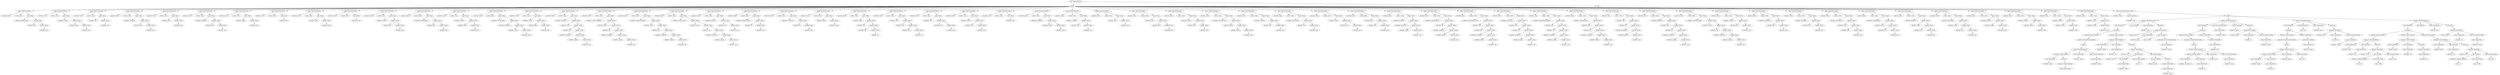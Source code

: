 digraph {
n0 [label="root (CompilationUnit)"];
n1 [label="imports"];
n0 -> n1;
n2 [label="import (ImportDeclaration)"];
n1 -> n2;
n3 [label="isAsterisk='true'"];
n2 -> n3;
n4 [label="isStatic='false'"];
n2 -> n4;
n5 [label="name (Name)"];
n2 -> n5;
n6 [label="identifier='BindException'"];
n5 -> n6;
n7 [label="qualifier (Name)"];
n5 -> n7;
n8 [label="identifier='net'"];
n7 -> n8;
n9 [label="qualifier (Name)"];
n7 -> n9;
n10 [label="identifier='java'"];
n9 -> n10;
n11 [label="import (ImportDeclaration)"];
n1 -> n11;
n12 [label="isAsterisk='true'"];
n11 -> n12;
n13 [label="isStatic='true'"];
n11 -> n13;
n14 [label="name (Name)"];
n11 -> n14;
n15 [label="identifier='System'"];
n14 -> n15;
n16 [label="qualifier (Name)"];
n14 -> n16;
n17 [label="identifier='lang'"];
n16 -> n17;
n18 [label="qualifier (Name)"];
n16 -> n18;
n19 [label="identifier='java'"];
n18 -> n19;
n20 [label="import (ImportDeclaration)"];
n1 -> n20;
n21 [label="isAsterisk='true'"];
n20 -> n21;
n22 [label="isStatic='false'"];
n20 -> n22;
n23 [label="name (Name)"];
n20 -> n23;
n24 [label="identifier='util'"];
n23 -> n24;
n25 [label="qualifier (Name)"];
n23 -> n25;
n26 [label="identifier='java'"];
n25 -> n26;
n27 [label="import (ImportDeclaration)"];
n1 -> n27;
n28 [label="isAsterisk='false'"];
n27 -> n28;
n29 [label="isStatic='false'"];
n27 -> n29;
n30 [label="name (Name)"];
n27 -> n30;
n31 [label="identifier='LinkedList'"];
n30 -> n31;
n32 [label="qualifier (Name)"];
n30 -> n32;
n33 [label="identifier='util'"];
n32 -> n33;
n34 [label="qualifier (Name)"];
n32 -> n34;
n35 [label="identifier='java'"];
n34 -> n35;
n36 [label="import (ImportDeclaration)"];
n1 -> n36;
n37 [label="isAsterisk='true'"];
n36 -> n37;
n38 [label="isStatic='false'"];
n36 -> n38;
n39 [label="name (Name)"];
n36 -> n39;
n40 [label="identifier='net'"];
n39 -> n40;
n41 [label="qualifier (Name)"];
n39 -> n41;
n42 [label="identifier='java'"];
n41 -> n42;
n43 [label="import (ImportDeclaration)"];
n1 -> n43;
n44 [label="isAsterisk='true'"];
n43 -> n44;
n45 [label="isStatic='false'"];
n43 -> n45;
n46 [label="name (Name)"];
n43 -> n46;
n47 [label="identifier='LinkedList'"];
n46 -> n47;
n48 [label="qualifier (Name)"];
n46 -> n48;
n49 [label="identifier='util'"];
n48 -> n49;
n50 [label="qualifier (Name)"];
n48 -> n50;
n51 [label="identifier='java'"];
n50 -> n51;
n52 [label="import (ImportDeclaration)"];
n1 -> n52;
n53 [label="isAsterisk='true'"];
n52 -> n53;
n54 [label="isStatic='false'"];
n52 -> n54;
n55 [label="name (Name)"];
n52 -> n55;
n56 [label="identifier='applet'"];
n55 -> n56;
n57 [label="qualifier (Name)"];
n55 -> n57;
n58 [label="identifier='java'"];
n57 -> n58;
n59 [label="import (ImportDeclaration)"];
n1 -> n59;
n60 [label="isAsterisk='true'"];
n59 -> n60;
n61 [label="isStatic='false'"];
n59 -> n61;
n62 [label="name (Name)"];
n59 -> n62;
n63 [label="identifier='java'"];
n62 -> n63;
n64 [label="import (ImportDeclaration)"];
n1 -> n64;
n65 [label="isAsterisk='true'"];
n64 -> n65;
n66 [label="isStatic='false'"];
n64 -> n66;
n67 [label="name (Name)"];
n64 -> n67;
n68 [label="identifier='tools'"];
n67 -> n68;
n69 [label="qualifier (Name)"];
n67 -> n69;
n70 [label="identifier='javax'"];
n69 -> n70;
n71 [label="import (ImportDeclaration)"];
n1 -> n71;
n72 [label="isAsterisk='true'"];
n71 -> n72;
n73 [label="isStatic='false'"];
n71 -> n73;
n74 [label="name (Name)"];
n71 -> n74;
n75 [label="identifier='javax'"];
n74 -> n75;
n76 [label="import (ImportDeclaration)"];
n1 -> n76;
n77 [label="isAsterisk='false'"];
n76 -> n77;
n78 [label="isStatic='false'"];
n76 -> n78;
n79 [label="name (Name)"];
n76 -> n79;
n80 [label="identifier='Socket'"];
n79 -> n80;
n81 [label="qualifier (Name)"];
n79 -> n81;
n82 [label="identifier='net'"];
n81 -> n82;
n83 [label="qualifier (Name)"];
n81 -> n83;
n84 [label="identifier='java'"];
n83 -> n84;
n85 [label="import (ImportDeclaration)"];
n1 -> n85;
n86 [label="isAsterisk='false'"];
n85 -> n86;
n87 [label="isStatic='false'"];
n85 -> n87;
n88 [label="name (Name)"];
n85 -> n88;
n89 [label="identifier='BindException'"];
n88 -> n89;
n90 [label="qualifier (Name)"];
n88 -> n90;
n91 [label="identifier='net'"];
n90 -> n91;
n92 [label="qualifier (Name)"];
n90 -> n92;
n93 [label="identifier='java'"];
n92 -> n93;
n94 [label="import (ImportDeclaration)"];
n1 -> n94;
n95 [label="isAsterisk='true'"];
n94 -> n95;
n96 [label="isStatic='true'"];
n94 -> n96;
n97 [label="name (Name)"];
n94 -> n97;
n98 [label="identifier='System'"];
n97 -> n98;
n99 [label="qualifier (Name)"];
n97 -> n99;
n100 [label="identifier='lang'"];
n99 -> n100;
n101 [label="qualifier (Name)"];
n99 -> n101;
n102 [label="identifier='java'"];
n101 -> n102;
n103 [label="import (ImportDeclaration)"];
n1 -> n103;
n104 [label="isAsterisk='false'"];
n103 -> n104;
n105 [label="isStatic='false'"];
n103 -> n105;
n106 [label="name (Name)"];
n103 -> n106;
n107 [label="identifier='LazyInputMap'"];
n106 -> n107;
n108 [label="qualifier (Name)"];
n106 -> n108;
n109 [label="identifier='UIDefaults'"];
n108 -> n109;
n110 [label="qualifier (Name)"];
n108 -> n110;
n111 [label="identifier='swing'"];
n110 -> n111;
n112 [label="qualifier (Name)"];
n110 -> n112;
n113 [label="identifier='javax'"];
n112 -> n113;
n114 [label="import (ImportDeclaration)"];
n1 -> n114;
n115 [label="isAsterisk='true'"];
n114 -> n115;
n116 [label="isStatic='true'"];
n114 -> n116;
n117 [label="name (Name)"];
n114 -> n117;
n118 [label="identifier='String'"];
n117 -> n118;
n119 [label="qualifier (Name)"];
n117 -> n119;
n120 [label="identifier='lang'"];
n119 -> n120;
n121 [label="qualifier (Name)"];
n119 -> n121;
n122 [label="identifier='java'"];
n121 -> n122;
n123 [label="import (ImportDeclaration)"];
n1 -> n123;
n124 [label="isAsterisk='false'"];
n123 -> n124;
n125 [label="isStatic='false'"];
n123 -> n125;
n126 [label="name (Name)"];
n123 -> n126;
n127 [label="identifier='BlockStmt'"];
n126 -> n127;
n128 [label="qualifier (Name)"];
n126 -> n128;
n129 [label="identifier='stmt'"];
n128 -> n129;
n130 [label="qualifier (Name)"];
n128 -> n130;
n131 [label="identifier='ast'"];
n130 -> n131;
n132 [label="qualifier (Name)"];
n130 -> n132;
n133 [label="identifier='javaparser'"];
n132 -> n133;
n134 [label="qualifier (Name)"];
n132 -> n134;
n135 [label="identifier='github'"];
n134 -> n135;
n136 [label="qualifier (Name)"];
n134 -> n136;
n137 [label="identifier='com'"];
n136 -> n137;
n138 [label="import (ImportDeclaration)"];
n1 -> n138;
n139 [label="isAsterisk='false'"];
n138 -> n139;
n140 [label="isStatic='false'"];
n138 -> n140;
n141 [label="name (Name)"];
n138 -> n141;
n142 [label="identifier='VoidVisitorAdapter'"];
n141 -> n142;
n143 [label="qualifier (Name)"];
n141 -> n143;
n144 [label="identifier='visitor'"];
n143 -> n144;
n145 [label="qualifier (Name)"];
n143 -> n145;
n146 [label="identifier='ast'"];
n145 -> n146;
n147 [label="qualifier (Name)"];
n145 -> n147;
n148 [label="identifier='javaparser'"];
n147 -> n148;
n149 [label="qualifier (Name)"];
n147 -> n149;
n150 [label="identifier='github'"];
n149 -> n150;
n151 [label="qualifier (Name)"];
n149 -> n151;
n152 [label="identifier='com'"];
n151 -> n152;
n153 [label="import (ImportDeclaration)"];
n1 -> n153;
n154 [label="isAsterisk='true'"];
n153 -> n154;
n155 [label="isStatic='false'"];
n153 -> n155;
n156 [label="name (Name)"];
n153 -> n156;
n157 [label="identifier='VoidVisitorAdapter'"];
n156 -> n157;
n158 [label="qualifier (Name)"];
n156 -> n158;
n159 [label="identifier='visitor'"];
n158 -> n159;
n160 [label="qualifier (Name)"];
n158 -> n160;
n161 [label="identifier='ast'"];
n160 -> n161;
n162 [label="qualifier (Name)"];
n160 -> n162;
n163 [label="identifier='javaparser'"];
n162 -> n163;
n164 [label="qualifier (Name)"];
n162 -> n164;
n165 [label="identifier='github'"];
n164 -> n165;
n166 [label="qualifier (Name)"];
n164 -> n166;
n167 [label="identifier='com'"];
n166 -> n167;
n168 [label="import (ImportDeclaration)"];
n1 -> n168;
n169 [label="isAsterisk='false'"];
n168 -> n169;
n170 [label="isStatic='false'"];
n168 -> n170;
n171 [label="name (Name)"];
n168 -> n171;
n172 [label="identifier='GenericVisitor'"];
n171 -> n172;
n173 [label="qualifier (Name)"];
n171 -> n173;
n174 [label="identifier='visitor'"];
n173 -> n174;
n175 [label="qualifier (Name)"];
n173 -> n175;
n176 [label="identifier='ast'"];
n175 -> n176;
n177 [label="qualifier (Name)"];
n175 -> n177;
n178 [label="identifier='javaparser'"];
n177 -> n178;
n179 [label="qualifier (Name)"];
n177 -> n179;
n180 [label="identifier='github'"];
n179 -> n180;
n181 [label="qualifier (Name)"];
n179 -> n181;
n182 [label="identifier='com'"];
n181 -> n182;
n183 [label="import (ImportDeclaration)"];
n1 -> n183;
n184 [label="isAsterisk='false'"];
n183 -> n184;
n185 [label="isStatic='false'"];
n183 -> n185;
n186 [label="name (Name)"];
n183 -> n186;
n187 [label="identifier='ArrayList'"];
n186 -> n187;
n188 [label="qualifier (Name)"];
n186 -> n188;
n189 [label="identifier='util'"];
n188 -> n189;
n190 [label="qualifier (Name)"];
n188 -> n190;
n191 [label="identifier='java'"];
n190 -> n191;
n192 [label="import (ImportDeclaration)"];
n1 -> n192;
n193 [label="isAsterisk='false'"];
n192 -> n193;
n194 [label="isStatic='false'"];
n192 -> n194;
n195 [label="name (Name)"];
n192 -> n195;
n196 [label="identifier='FileInputStream'"];
n195 -> n196;
n197 [label="qualifier (Name)"];
n195 -> n197;
n198 [label="identifier='io'"];
n197 -> n198;
n199 [label="qualifier (Name)"];
n197 -> n199;
n200 [label="identifier='java'"];
n199 -> n200;
n201 [label="import (ImportDeclaration)"];
n1 -> n201;
n202 [label="isAsterisk='false'"];
n201 -> n202;
n203 [label="isStatic='false'"];
n201 -> n203;
n204 [label="name (Name)"];
n201 -> n204;
n205 [label="identifier='PrintWriter'"];
n204 -> n205;
n206 [label="qualifier (Name)"];
n204 -> n206;
n207 [label="identifier='io'"];
n206 -> n207;
n208 [label="qualifier (Name)"];
n206 -> n208;
n209 [label="identifier='java'"];
n208 -> n209;
n210 [label="import (ImportDeclaration)"];
n1 -> n210;
n211 [label="isAsterisk='true'"];
n210 -> n211;
n212 [label="isStatic='false'"];
n210 -> n212;
n213 [label="name (Name)"];
n210 -> n213;
n214 [label="identifier='swing'"];
n213 -> n214;
n215 [label="qualifier (Name)"];
n213 -> n215;
n216 [label="identifier='javax'"];
n215 -> n216;
n217 [label="import (ImportDeclaration)"];
n1 -> n217;
n218 [label="isAsterisk='false'"];
n217 -> n218;
n219 [label="isStatic='false'"];
n217 -> n219;
n220 [label="name (Name)"];
n217 -> n220;
n221 [label="identifier='Main'"];
n220 -> n221;
n222 [label="qualifier (Name)"];
n220 -> n222;
n223 [label="identifier='wat'"];
n222 -> n223;
n224 [label="qualifier (Name)"];
n222 -> n224;
n225 [label="identifier='edu'"];
n224 -> n225;
n226 [label="qualifier (Name)"];
n224 -> n226;
n227 [label="identifier='pl'"];
n226 -> n227;
n228 [label="import (ImportDeclaration)"];
n1 -> n228;
n229 [label="isAsterisk='true'"];
n228 -> n229;
n230 [label="isStatic='false'"];
n228 -> n230;
n231 [label="name (Name)"];
n228 -> n231;
n232 [label="identifier='Main'"];
n231 -> n232;
n233 [label="qualifier (Name)"];
n231 -> n233;
n234 [label="identifier='wat'"];
n233 -> n234;
n235 [label="qualifier (Name)"];
n233 -> n235;
n236 [label="identifier='edu'"];
n235 -> n236;
n237 [label="qualifier (Name)"];
n235 -> n237;
n238 [label="identifier='pl'"];
n237 -> n238;
n239 [label="import (ImportDeclaration)"];
n1 -> n239;
n240 [label="isAsterisk='true'"];
n239 -> n240;
n241 [label="isStatic='false'"];
n239 -> n241;
n242 [label="name (Name)"];
n239 -> n242;
n243 [label="identifier='Font'"];
n242 -> n243;
n244 [label="qualifier (Name)"];
n242 -> n244;
n245 [label="identifier='awt'"];
n244 -> n245;
n246 [label="qualifier (Name)"];
n244 -> n246;
n247 [label="identifier='java'"];
n246 -> n247;
n248 [label="import (ImportDeclaration)"];
n1 -> n248;
n249 [label="isAsterisk='true'"];
n248 -> n249;
n250 [label="isStatic='false'"];
n248 -> n250;
n251 [label="name (Name)"];
n248 -> n251;
n252 [label="identifier='Stroke'"];
n251 -> n252;
n253 [label="qualifier (Name)"];
n251 -> n253;
n254 [label="identifier='awt'"];
n253 -> n254;
n255 [label="qualifier (Name)"];
n253 -> n255;
n256 [label="identifier='java'"];
n255 -> n256;
n257 [label="import (ImportDeclaration)"];
n1 -> n257;
n258 [label="isAsterisk='true'"];
n257 -> n258;
n259 [label="isStatic='false'"];
n257 -> n259;
n260 [label="name (Name)"];
n257 -> n260;
n261 [label="identifier='java'"];
n260 -> n261;
n262 [label="import (ImportDeclaration)"];
n1 -> n262;
n263 [label="isAsterisk='false'"];
n262 -> n263;
n264 [label="isStatic='false'"];
n262 -> n264;
n265 [label="name (Name)"];
n262 -> n265;
n266 [label="identifier='UIDefaults'"];
n265 -> n266;
n267 [label="qualifier (Name)"];
n265 -> n267;
n268 [label="identifier='swing'"];
n267 -> n268;
n269 [label="qualifier (Name)"];
n267 -> n269;
n270 [label="identifier='javax'"];
n269 -> n270;
n271 [label="import (ImportDeclaration)"];
n1 -> n271;
n272 [label="isAsterisk='false'"];
n271 -> n272;
n273 [label="isStatic='false'"];
n271 -> n273;
n274 [label="name (Name)"];
n271 -> n274;
n275 [label="identifier='TextArea'"];
n274 -> n275;
n276 [label="qualifier (Name)"];
n274 -> n276;
n277 [label="identifier='awt'"];
n276 -> n277;
n278 [label="qualifier (Name)"];
n276 -> n278;
n279 [label="identifier='java'"];
n278 -> n279;
n280 [label="import (ImportDeclaration)"];
n1 -> n280;
n281 [label="isAsterisk='true'"];
n280 -> n281;
n282 [label="isStatic='false'"];
n280 -> n282;
n283 [label="name (Name)"];
n280 -> n283;
n284 [label="identifier='awt'"];
n283 -> n284;
n285 [label="qualifier (Name)"];
n283 -> n285;
n286 [label="identifier='java'"];
n285 -> n286;
n287 [label="import (ImportDeclaration)"];
n1 -> n287;
n288 [label="isAsterisk='true'"];
n287 -> n288;
n289 [label="isStatic='false'"];
n287 -> n289;
n290 [label="name (Name)"];
n287 -> n290;
n291 [label="identifier='color'"];
n290 -> n291;
n292 [label="qualifier (Name)"];
n290 -> n292;
n293 [label="identifier='awt'"];
n292 -> n293;
n294 [label="qualifier (Name)"];
n292 -> n294;
n295 [label="identifier='java'"];
n294 -> n295;
n296 [label="import (ImportDeclaration)"];
n1 -> n296;
n297 [label="isAsterisk='false'"];
n296 -> n297;
n298 [label="isStatic='false'"];
n296 -> n298;
n299 [label="name (Name)"];
n296 -> n299;
n300 [label="identifier='Stroke'"];
n299 -> n300;
n301 [label="qualifier (Name)"];
n299 -> n301;
n302 [label="identifier='awt'"];
n301 -> n302;
n303 [label="qualifier (Name)"];
n301 -> n303;
n304 [label="identifier='java'"];
n303 -> n304;
n305 [label="import (ImportDeclaration)"];
n1 -> n305;
n306 [label="isAsterisk='false'"];
n305 -> n306;
n307 [label="isStatic='false'"];
n305 -> n307;
n308 [label="name (Name)"];
n305 -> n308;
n309 [label="identifier='AbstractBorder'"];
n308 -> n309;
n310 [label="qualifier (Name)"];
n308 -> n310;
n311 [label="identifier='border'"];
n310 -> n311;
n312 [label="qualifier (Name)"];
n310 -> n312;
n313 [label="identifier='swing'"];
n312 -> n313;
n314 [label="qualifier (Name)"];
n312 -> n314;
n315 [label="identifier='javax'"];
n314 -> n315;
n316 [label="import (ImportDeclaration)"];
n1 -> n316;
n317 [label="isAsterisk='true'"];
n316 -> n317;
n318 [label="isStatic='false'"];
n316 -> n318;
n319 [label="name (Name)"];
n316 -> n319;
n320 [label="identifier='TextArea'"];
n319 -> n320;
n321 [label="qualifier (Name)"];
n319 -> n321;
n322 [label="identifier='awt'"];
n321 -> n322;
n323 [label="qualifier (Name)"];
n321 -> n323;
n324 [label="identifier='java'"];
n323 -> n324;
n325 [label="import (ImportDeclaration)"];
n1 -> n325;
n326 [label="isAsterisk='false'"];
n325 -> n326;
n327 [label="isStatic='false'"];
n325 -> n327;
n328 [label="name (Name)"];
n325 -> n328;
n329 [label="identifier='BasicStroke'"];
n328 -> n329;
n330 [label="qualifier (Name)"];
n328 -> n330;
n331 [label="identifier='awt'"];
n330 -> n331;
n332 [label="qualifier (Name)"];
n330 -> n332;
n333 [label="identifier='java'"];
n332 -> n333;
n334 [label="import (ImportDeclaration)"];
n1 -> n334;
n335 [label="isAsterisk='false'"];
n334 -> n335;
n336 [label="isStatic='false'"];
n334 -> n336;
n337 [label="name (Name)"];
n334 -> n337;
n338 [label="identifier='Color'"];
n337 -> n338;
n339 [label="qualifier (Name)"];
n337 -> n339;
n340 [label="identifier='awt'"];
n339 -> n340;
n341 [label="qualifier (Name)"];
n339 -> n341;
n342 [label="identifier='java'"];
n341 -> n342;
n343 [label="import (ImportDeclaration)"];
n1 -> n343;
n344 [label="isAsterisk='false'"];
n343 -> n344;
n345 [label="isStatic='false'"];
n343 -> n345;
n346 [label="name (Name)"];
n343 -> n346;
n347 [label="identifier='Font'"];
n346 -> n347;
n348 [label="qualifier (Name)"];
n346 -> n348;
n349 [label="identifier='awt'"];
n348 -> n349;
n350 [label="qualifier (Name)"];
n348 -> n350;
n351 [label="identifier='java'"];
n350 -> n351;
n352 [label="import (ImportDeclaration)"];
n1 -> n352;
n353 [label="isAsterisk='false'"];
n352 -> n353;
n354 [label="isStatic='false'"];
n352 -> n354;
n355 [label="name (Name)"];
n352 -> n355;
n356 [label="identifier='JavaParser'"];
n355 -> n356;
n357 [label="qualifier (Name)"];
n355 -> n357;
n358 [label="identifier='javaparser'"];
n357 -> n358;
n359 [label="qualifier (Name)"];
n357 -> n359;
n360 [label="identifier='github'"];
n359 -> n360;
n361 [label="qualifier (Name)"];
n359 -> n361;
n362 [label="identifier='com'"];
n361 -> n362;
n363 [label="import (ImportDeclaration)"];
n1 -> n363;
n364 [label="isAsterisk='false'"];
n363 -> n364;
n365 [label="isStatic='false'"];
n363 -> n365;
n366 [label="name (Name)"];
n363 -> n366;
n367 [label="identifier='CompilationUnit'"];
n366 -> n367;
n368 [label="qualifier (Name)"];
n366 -> n368;
n369 [label="identifier='ast'"];
n368 -> n369;
n370 [label="qualifier (Name)"];
n368 -> n370;
n371 [label="identifier='javaparser'"];
n370 -> n371;
n372 [label="qualifier (Name)"];
n370 -> n372;
n373 [label="identifier='github'"];
n372 -> n373;
n374 [label="qualifier (Name)"];
n372 -> n374;
n375 [label="identifier='com'"];
n374 -> n375;
n376 [label="import (ImportDeclaration)"];
n1 -> n376;
n377 [label="isAsterisk='false'"];
n376 -> n377;
n378 [label="isStatic='false'"];
n376 -> n378;
n379 [label="name (Name)"];
n376 -> n379;
n380 [label="identifier='MethodDeclaration'"];
n379 -> n380;
n381 [label="qualifier (Name)"];
n379 -> n381;
n382 [label="identifier='body'"];
n381 -> n382;
n383 [label="qualifier (Name)"];
n381 -> n383;
n384 [label="identifier='ast'"];
n383 -> n384;
n385 [label="qualifier (Name)"];
n383 -> n385;
n386 [label="identifier='javaparser'"];
n385 -> n386;
n387 [label="qualifier (Name)"];
n385 -> n387;
n388 [label="identifier='github'"];
n387 -> n388;
n389 [label="qualifier (Name)"];
n387 -> n389;
n390 [label="identifier='com'"];
n389 -> n390;
n391 [label="import (ImportDeclaration)"];
n1 -> n391;
n392 [label="isAsterisk='false'"];
n391 -> n392;
n393 [label="isStatic='false'"];
n391 -> n393;
n394 [label="name (Name)"];
n391 -> n394;
n395 [label="identifier='Expression'"];
n394 -> n395;
n396 [label="qualifier (Name)"];
n394 -> n396;
n397 [label="identifier='expr'"];
n396 -> n397;
n398 [label="qualifier (Name)"];
n396 -> n398;
n399 [label="identifier='ast'"];
n398 -> n399;
n400 [label="qualifier (Name)"];
n398 -> n400;
n401 [label="identifier='javaparser'"];
n400 -> n401;
n402 [label="qualifier (Name)"];
n400 -> n402;
n403 [label="identifier='github'"];
n402 -> n403;
n404 [label="qualifier (Name)"];
n402 -> n404;
n405 [label="identifier='com'"];
n404 -> n405;
n406 [label="import (ImportDeclaration)"];
n1 -> n406;
n407 [label="isAsterisk='true'"];
n406 -> n407;
n408 [label="isStatic='false'"];
n406 -> n408;
n409 [label="name (Name)"];
n406 -> n409;
n410 [label="identifier='MarkerAnnotationExpr'"];
n409 -> n410;
n411 [label="qualifier (Name)"];
n409 -> n411;
n412 [label="identifier='expr'"];
n411 -> n412;
n413 [label="qualifier (Name)"];
n411 -> n413;
n414 [label="identifier='ast'"];
n413 -> n414;
n415 [label="qualifier (Name)"];
n413 -> n415;
n416 [label="identifier='javaparser'"];
n415 -> n416;
n417 [label="qualifier (Name)"];
n415 -> n417;
n418 [label="identifier='github'"];
n417 -> n418;
n419 [label="qualifier (Name)"];
n417 -> n419;
n420 [label="identifier='com'"];
n419 -> n420;
n421 [label="import (ImportDeclaration)"];
n1 -> n421;
n422 [label="isAsterisk='false'"];
n421 -> n422;
n423 [label="isStatic='false'"];
n421 -> n423;
n424 [label="name (Name)"];
n421 -> n424;
n425 [label="identifier='AnnotationExpr'"];
n424 -> n425;
n426 [label="qualifier (Name)"];
n424 -> n426;
n427 [label="identifier='expr'"];
n426 -> n427;
n428 [label="qualifier (Name)"];
n426 -> n428;
n429 [label="identifier='ast'"];
n428 -> n429;
n430 [label="qualifier (Name)"];
n428 -> n430;
n431 [label="identifier='javaparser'"];
n430 -> n431;
n432 [label="qualifier (Name)"];
n430 -> n432;
n433 [label="identifier='github'"];
n432 -> n433;
n434 [label="qualifier (Name)"];
n432 -> n434;
n435 [label="identifier='com'"];
n434 -> n435;
n436 [label="import (ImportDeclaration)"];
n1 -> n436;
n437 [label="isAsterisk='true'"];
n436 -> n437;
n438 [label="isStatic='false'"];
n436 -> n438;
n439 [label="name (Name)"];
n436 -> n439;
n440 [label="identifier='expr'"];
n439 -> n440;
n441 [label="qualifier (Name)"];
n439 -> n441;
n442 [label="identifier='ast'"];
n441 -> n442;
n443 [label="qualifier (Name)"];
n441 -> n443;
n444 [label="identifier='javaparser'"];
n443 -> n444;
n445 [label="qualifier (Name)"];
n443 -> n445;
n446 [label="identifier='github'"];
n445 -> n446;
n447 [label="qualifier (Name)"];
n445 -> n447;
n448 [label="identifier='com'"];
n447 -> n448;
n449 [label="import (ImportDeclaration)"];
n1 -> n449;
n450 [label="isAsterisk='false'"];
n449 -> n450;
n451 [label="isStatic='false'"];
n449 -> n451;
n452 [label="name (Name)"];
n449 -> n452;
n453 [label="identifier='BlockStmt'"];
n452 -> n453;
n454 [label="qualifier (Name)"];
n452 -> n454;
n455 [label="identifier='stmt'"];
n454 -> n455;
n456 [label="qualifier (Name)"];
n454 -> n456;
n457 [label="identifier='ast'"];
n456 -> n457;
n458 [label="qualifier (Name)"];
n456 -> n458;
n459 [label="identifier='javaparser'"];
n458 -> n459;
n460 [label="qualifier (Name)"];
n458 -> n460;
n461 [label="identifier='github'"];
n460 -> n461;
n462 [label="qualifier (Name)"];
n460 -> n462;
n463 [label="identifier='com'"];
n462 -> n463;
n464 [label="import (ImportDeclaration)"];
n1 -> n464;
n465 [label="isAsterisk='false'"];
n464 -> n465;
n466 [label="isStatic='false'"];
n464 -> n466;
n467 [label="name (Name)"];
n464 -> n467;
n468 [label="identifier='VoidVisitorAdapter'"];
n467 -> n468;
n469 [label="qualifier (Name)"];
n467 -> n469;
n470 [label="identifier='visitor'"];
n469 -> n470;
n471 [label="qualifier (Name)"];
n469 -> n471;
n472 [label="identifier='ast'"];
n471 -> n472;
n473 [label="qualifier (Name)"];
n471 -> n473;
n474 [label="identifier='javaparser'"];
n473 -> n474;
n475 [label="qualifier (Name)"];
n473 -> n475;
n476 [label="identifier='github'"];
n475 -> n476;
n477 [label="qualifier (Name)"];
n475 -> n477;
n478 [label="identifier='com'"];
n477 -> n478;
n479 [label="import (ImportDeclaration)"];
n1 -> n479;
n480 [label="isAsterisk='false'"];
n479 -> n480;
n481 [label="isStatic='false'"];
n479 -> n481;
n482 [label="name (Name)"];
n479 -> n482;
n483 [label="identifier='Graphics'"];
n482 -> n483;
n484 [label="qualifier (Name)"];
n482 -> n484;
n485 [label="identifier='awt'"];
n484 -> n485;
n486 [label="qualifier (Name)"];
n484 -> n486;
n487 [label="identifier='java'"];
n486 -> n487;
n488 [label="import (ImportDeclaration)"];
n1 -> n488;
n489 [label="isAsterisk='false'"];
n488 -> n489;
n490 [label="isStatic='false'"];
n488 -> n490;
n491 [label="name (Name)"];
n488 -> n491;
n492 [label="identifier='Graphics2D'"];
n491 -> n492;
n493 [label="qualifier (Name)"];
n491 -> n493;
n494 [label="identifier='awt'"];
n493 -> n494;
n495 [label="qualifier (Name)"];
n493 -> n495;
n496 [label="identifier='java'"];
n495 -> n496;
n497 [label="import (ImportDeclaration)"];
n1 -> n497;
n498 [label="isAsterisk='false'"];
n497 -> n498;
n499 [label="isStatic='false'"];
n497 -> n499;
n500 [label="name (Name)"];
n497 -> n500;
n501 [label="identifier='Rectangle'"];
n500 -> n501;
n502 [label="qualifier (Name)"];
n500 -> n502;
n503 [label="identifier='awt'"];
n502 -> n503;
n504 [label="qualifier (Name)"];
n502 -> n504;
n505 [label="identifier='java'"];
n504 -> n505;
n506 [label="import (ImportDeclaration)"];
n1 -> n506;
n507 [label="isAsterisk='false'"];
n506 -> n507;
n508 [label="isStatic='false'"];
n506 -> n508;
n509 [label="name (Name)"];
n506 -> n509;
n510 [label="identifier='ActionEvent'"];
n509 -> n510;
n511 [label="qualifier (Name)"];
n509 -> n511;
n512 [label="identifier='event'"];
n511 -> n512;
n513 [label="qualifier (Name)"];
n511 -> n513;
n514 [label="identifier='awt'"];
n513 -> n514;
n515 [label="qualifier (Name)"];
n513 -> n515;
n516 [label="identifier='java'"];
n515 -> n516;
n517 [label="import (ImportDeclaration)"];
n1 -> n517;
n518 [label="isAsterisk='false'"];
n517 -> n518;
n519 [label="isStatic='false'"];
n517 -> n519;
n520 [label="name (Name)"];
n517 -> n520;
n521 [label="identifier='ActionListener'"];
n520 -> n521;
n522 [label="qualifier (Name)"];
n520 -> n522;
n523 [label="identifier='event'"];
n522 -> n523;
n524 [label="qualifier (Name)"];
n522 -> n524;
n525 [label="identifier='awt'"];
n524 -> n525;
n526 [label="qualifier (Name)"];
n524 -> n526;
n527 [label="identifier='java'"];
n526 -> n527;
n528 [label="import (ImportDeclaration)"];
n1 -> n528;
n529 [label="isAsterisk='false'"];
n528 -> n529;
n530 [label="isStatic='false'"];
n528 -> n530;
n531 [label="name (Name)"];
n528 -> n531;
n532 [label="identifier='KeyEvent'"];
n531 -> n532;
n533 [label="qualifier (Name)"];
n531 -> n533;
n534 [label="identifier='event'"];
n533 -> n534;
n535 [label="qualifier (Name)"];
n533 -> n535;
n536 [label="identifier='awt'"];
n535 -> n536;
n537 [label="qualifier (Name)"];
n535 -> n537;
n538 [label="identifier='java'"];
n537 -> n538;
n539 [label="import (ImportDeclaration)"];
n1 -> n539;
n540 [label="isAsterisk='false'"];
n539 -> n540;
n541 [label="isStatic='false'"];
n539 -> n541;
n542 [label="name (Name)"];
n539 -> n542;
n543 [label="identifier='KeyListener'"];
n542 -> n543;
n544 [label="qualifier (Name)"];
n542 -> n544;
n545 [label="identifier='event'"];
n544 -> n545;
n546 [label="qualifier (Name)"];
n544 -> n546;
n547 [label="identifier='awt'"];
n546 -> n547;
n548 [label="qualifier (Name)"];
n546 -> n548;
n549 [label="identifier='java'"];
n548 -> n549;
n550 [label="import (ImportDeclaration)"];
n1 -> n550;
n551 [label="isAsterisk='false'"];
n550 -> n551;
n552 [label="isStatic='false'"];
n550 -> n552;
n553 [label="name (Name)"];
n550 -> n553;
n554 [label="identifier='JButton'"];
n553 -> n554;
n555 [label="qualifier (Name)"];
n553 -> n555;
n556 [label="identifier='swing'"];
n555 -> n556;
n557 [label="qualifier (Name)"];
n555 -> n557;
n558 [label="identifier='javax'"];
n557 -> n558;
n559 [label="import (ImportDeclaration)"];
n1 -> n559;
n560 [label="isAsterisk='false'"];
n559 -> n560;
n561 [label="isStatic='false'"];
n559 -> n561;
n562 [label="name (Name)"];
n559 -> n562;
n563 [label="identifier='JFrame'"];
n562 -> n563;
n564 [label="qualifier (Name)"];
n562 -> n564;
n565 [label="identifier='swing'"];
n564 -> n565;
n566 [label="qualifier (Name)"];
n564 -> n566;
n567 [label="identifier='javax'"];
n566 -> n567;
n568 [label="import (ImportDeclaration)"];
n1 -> n568;
n569 [label="isAsterisk='false'"];
n568 -> n569;
n570 [label="isStatic='false'"];
n568 -> n570;
n571 [label="name (Name)"];
n568 -> n571;
n572 [label="identifier='JPanel'"];
n571 -> n572;
n573 [label="qualifier (Name)"];
n571 -> n573;
n574 [label="identifier='swing'"];
n573 -> n574;
n575 [label="qualifier (Name)"];
n573 -> n575;
n576 [label="identifier='javax'"];
n575 -> n576;
n577 [label="import (ImportDeclaration)"];
n1 -> n577;
n578 [label="isAsterisk='false'"];
n577 -> n578;
n579 [label="isStatic='false'"];
n577 -> n579;
n580 [label="name (Name)"];
n577 -> n580;
n581 [label="identifier='Timer'"];
n580 -> n581;
n582 [label="qualifier (Name)"];
n580 -> n582;
n583 [label="identifier='swing'"];
n582 -> n583;
n584 [label="qualifier (Name)"];
n582 -> n584;
n585 [label="identifier='javax'"];
n584 -> n585;
n586 [label="types"];
n0 -> n586;
n587 [label="type (ClassOrInterfaceDeclaration)"];
n586 -> n587;
n588 [label="isInterface='false'"];
n587 -> n588;
n589 [label="name (SimpleName)"];
n587 -> n589;
n590 [label="identifier='Class'"];
n589 -> n590;
n591 [label="members"];
n587 -> n591;
n592 [label="member (MethodDeclaration)"];
n591 -> n592;
n593 [label="body (BlockStmt)"];
n592 -> n593;
n594 [label="statements"];
n593 -> n594;
n595 [label="statement (ExpressionStmt)"];
n594 -> n595;
n596 [label="expression (VariableDeclarationExpr)"];
n595 -> n596;
n597 [label="variables"];
n596 -> n597;
n598 [label="variable (VariableDeclarator)"];
n597 -> n598;
n599 [label="initializer (MethodCallExpr)"];
n598 -> n599;
n600 [label="name (SimpleName)"];
n599 -> n600;
n601 [label="identifier='upper'"];
n600 -> n601;
n602 [label="arguments"];
n599 -> n602;
n603 [label="argument (StringLiteralExpr)"];
n602 -> n603;
n604 [label="value='Kapusta Jakub'"];
n603 -> n604;
n605 [label="name (SimpleName)"];
n598 -> n605;
n606 [label="identifier='upper'"];
n605 -> n606;
n607 [label="type (ClassOrInterfaceType)"];
n598 -> n607;
n608 [label="name (SimpleName)"];
n607 -> n608;
n609 [label="identifier='String'"];
n608 -> n609;
n610 [label="statement (ExpressionStmt)"];
n594 -> n610;
n611 [label="expression (MethodCallExpr)"];
n610 -> n611;
n612 [label="name (SimpleName)"];
n611 -> n612;
n613 [label="identifier='println'"];
n612 -> n613;
n614 [label="scope (NameExpr)"];
n611 -> n614;
n615 [label="name (SimpleName)"];
n614 -> n615;
n616 [label="identifier='out'"];
n615 -> n616;
n617 [label="arguments"];
n611 -> n617;
n618 [label="argument (BinaryExpr)"];
n617 -> n618;
n619 [label="operator='PLUS'"];
n618 -> n619;
n620 [label="left (BinaryExpr)"];
n618 -> n620;
n621 [label="operator='PLUS'"];
n620 -> n621;
n622 [label="left (NameExpr)"];
n620 -> n622;
n623 [label="name (SimpleName)"];
n622 -> n623;
n624 [label="identifier='upper'"];
n623 -> n624;
n625 [label="right (StringLiteralExpr)"];
n620 -> n625;
n626 [label="value=' = '"];
n625 -> n626;
n627 [label="right (MethodCallExpr)"];
n618 -> n627;
n628 [label="name (SimpleName)"];
n627 -> n628;
n629 [label="identifier='count'"];
n628 -> n629;
n630 [label="arguments"];
n627 -> n630;
n631 [label="argument (NameExpr)"];
n630 -> n631;
n632 [label="name (SimpleName)"];
n631 -> n632;
n633 [label="identifier='upper'"];
n632 -> n633;
n634 [label="type (VoidType)"];
n592 -> n634;
n635 [label="name (SimpleName)"];
n592 -> n635;
n636 [label="identifier='main'"];
n635 -> n636;
n637 [label="parameters"];
n592 -> n637;
n638 [label="parameter (Parameter)"];
n637 -> n638;
n639 [label="isVarArgs='false'"];
n638 -> n639;
n640 [label="name (SimpleName)"];
n638 -> n640;
n641 [label="identifier='args'"];
n640 -> n641;
n642 [label="type (ArrayType)"];
n638 -> n642;
n643 [label="origin='TYPE'"];
n642 -> n643;
n644 [label="componentType (ClassOrInterfaceType)"];
n642 -> n644;
n645 [label="name (SimpleName)"];
n644 -> n645;
n646 [label="identifier='String'"];
n645 -> n646;
n647 [label="member (MethodDeclaration)"];
n591 -> n647;
n648 [label="body (BlockStmt)"];
n647 -> n648;
n649 [label="statements"];
n648 -> n649;
n650 [label="statement (ExpressionStmt)"];
n649 -> n650;
n651 [label="expression (VariableDeclarationExpr)"];
n650 -> n651;
n652 [label="variables"];
n651 -> n652;
n653 [label="variable (VariableDeclarator)"];
n652 -> n653;
n654 [label="initializer (MethodCallExpr)"];
n653 -> n654;
n655 [label="name (SimpleName)"];
n654 -> n655;
n656 [label="identifier='toUpperCase'"];
n655 -> n656;
n657 [label="scope (NameExpr)"];
n654 -> n657;
n658 [label="name (SimpleName)"];
n657 -> n658;
n659 [label="identifier='s'"];
n658 -> n659;
n660 [label="name (SimpleName)"];
n653 -> n660;
n661 [label="identifier='aux'"];
n660 -> n661;
n662 [label="type (ClassOrInterfaceType)"];
n653 -> n662;
n663 [label="name (SimpleName)"];
n662 -> n663;
n664 [label="identifier='String'"];
n663 -> n664;
n665 [label="statement (ReturnStmt)"];
n649 -> n665;
n666 [label="expression (NameExpr)"];
n665 -> n666;
n667 [label="name (SimpleName)"];
n666 -> n667;
n668 [label="identifier='aux'"];
n667 -> n668;
n669 [label="type (ClassOrInterfaceType)"];
n647 -> n669;
n670 [label="name (SimpleName)"];
n669 -> n670;
n671 [label="identifier='String'"];
n670 -> n671;
n672 [label="name (SimpleName)"];
n647 -> n672;
n673 [label="identifier='upper'"];
n672 -> n673;
n674 [label="parameters"];
n647 -> n674;
n675 [label="parameter (Parameter)"];
n674 -> n675;
n676 [label="isVarArgs='false'"];
n675 -> n676;
n677 [label="name (SimpleName)"];
n675 -> n677;
n678 [label="identifier='s'"];
n677 -> n678;
n679 [label="type (ClassOrInterfaceType)"];
n675 -> n679;
n680 [label="name (SimpleName)"];
n679 -> n680;
n681 [label="identifier='String'"];
n680 -> n681;
n682 [label="member (MethodDeclaration)"];
n591 -> n682;
n683 [label="body (BlockStmt)"];
n682 -> n683;
n684 [label="statements"];
n683 -> n684;
n685 [label="statement (ExpressionStmt)"];
n684 -> n685;
n686 [label="expression (VariableDeclarationExpr)"];
n685 -> n686;
n687 [label="variables"];
n686 -> n687;
n688 [label="variable (VariableDeclarator)"];
n687 -> n688;
n689 [label="initializer (MethodCallExpr)"];
n688 -> n689;
n690 [label="name (SimpleName)"];
n689 -> n690;
n691 [label="identifier='length'"];
n690 -> n691;
n692 [label="scope (NameExpr)"];
n689 -> n692;
n693 [label="name (SimpleName)"];
n692 -> n693;
n694 [label="identifier='s'"];
n693 -> n694;
n695 [label="name (SimpleName)"];
n688 -> n695;
n696 [label="identifier='length'"];
n695 -> n696;
n697 [label="type (PrimitiveType)"];
n688 -> n697;
n698 [label="type='INT'"];
n697 -> n698;
n699 [label="statement (ReturnStmt)"];
n684 -> n699;
n700 [label="expression (NameExpr)"];
n699 -> n700;
n701 [label="name (SimpleName)"];
n700 -> n701;
n702 [label="identifier='length'"];
n701 -> n702;
n703 [label="type (PrimitiveType)"];
n682 -> n703;
n704 [label="type='INT'"];
n703 -> n704;
n705 [label="name (SimpleName)"];
n682 -> n705;
n706 [label="identifier='count'"];
n705 -> n706;
n707 [label="parameters"];
n682 -> n707;
n708 [label="parameter (Parameter)"];
n707 -> n708;
n709 [label="isVarArgs='false'"];
n708 -> n709;
n710 [label="name (SimpleName)"];
n708 -> n710;
n711 [label="identifier='s'"];
n710 -> n711;
n712 [label="type (ClassOrInterfaceType)"];
n708 -> n712;
n713 [label="name (SimpleName)"];
n712 -> n713;
n714 [label="identifier='String'"];
n713 -> n714;
n715 [label="member (MethodDeclaration)"];
n591 -> n715;
n716 [label="body (BlockStmt)"];
n715 -> n716;
n717 [label="statements"];
n716 -> n717;
n718 [label="statement (ExpressionStmt)"];
n717 -> n718;
n719 [label="expression (MethodCallExpr)"];
n718 -> n719;
n720 [label="name (SimpleName)"];
n719 -> n720;
n721 [label="identifier='print'"];
n720 -> n721;
n722 [label="scope (NameExpr)"];
n719 -> n722;
n723 [label="name (SimpleName)"];
n722 -> n723;
n724 [label="identifier='out'"];
n723 -> n724;
n725 [label="arguments"];
n719 -> n725;
n726 [label="argument (BinaryExpr)"];
n725 -> n726;
n727 [label="operator='PLUS'"];
n726 -> n727;
n728 [label="left (CastExpr)"];
n726 -> n728;
n729 [label="expression (IntegerLiteralExpr)"];
n728 -> n729;
n730 [label="value='27'"];
n729 -> n730;
n731 [label="type (PrimitiveType)"];
n728 -> n731;
n732 [label="type='CHAR'"];
n731 -> n732;
n733 [label="right (StringLiteralExpr)"];
n726 -> n733;
n734 [label="value='[32m'"];
n733 -> n734;
n735 [label="statement (ExpressionStmt)"];
n717 -> n735;
n736 [label="expression (MethodCallExpr)"];
n735 -> n736;
n737 [label="name (SimpleName)"];
n736 -> n737;
n738 [label="identifier='println'"];
n737 -> n738;
n739 [label="scope (NameExpr)"];
n736 -> n739;
n740 [label="name (SimpleName)"];
n739 -> n740;
n741 [label="identifier='out'"];
n740 -> n741;
n742 [label="arguments"];
n736 -> n742;
n743 [label="argument (NameExpr)"];
n742 -> n743;
n744 [label="name (SimpleName)"];
n743 -> n744;
n745 [label="identifier='str'"];
n744 -> n745;
n746 [label="statement (ExpressionStmt)"];
n717 -> n746;
n747 [label="expression (MethodCallExpr)"];
n746 -> n747;
n748 [label="name (SimpleName)"];
n747 -> n748;
n749 [label="identifier='print'"];
n748 -> n749;
n750 [label="scope (NameExpr)"];
n747 -> n750;
n751 [label="name (SimpleName)"];
n750 -> n751;
n752 [label="identifier='out'"];
n751 -> n752;
n753 [label="arguments"];
n747 -> n753;
n754 [label="argument (BinaryExpr)"];
n753 -> n754;
n755 [label="operator='PLUS'"];
n754 -> n755;
n756 [label="left (CastExpr)"];
n754 -> n756;
n757 [label="expression (IntegerLiteralExpr)"];
n756 -> n757;
n758 [label="value='27'"];
n757 -> n758;
n759 [label="type (PrimitiveType)"];
n756 -> n759;
n760 [label="type='CHAR'"];
n759 -> n760;
n761 [label="right (StringLiteralExpr)"];
n754 -> n761;
n762 [label="value='[0m'"];
n761 -> n762;
n763 [label="type (VoidType)"];
n715 -> n763;
n764 [label="name (SimpleName)"];
n715 -> n764;
n765 [label="identifier='log'"];
n764 -> n765;
n766 [label="parameters"];
n715 -> n766;
n767 [label="parameter (Parameter)"];
n766 -> n767;
n768 [label="isVarArgs='false'"];
n767 -> n768;
n769 [label="name (SimpleName)"];
n767 -> n769;
n770 [label="identifier='str'"];
n769 -> n770;
n771 [label="type (ClassOrInterfaceType)"];
n767 -> n771;
n772 [label="name (SimpleName)"];
n771 -> n772;
n773 [label="identifier='String'"];
n772 -> n773;
}